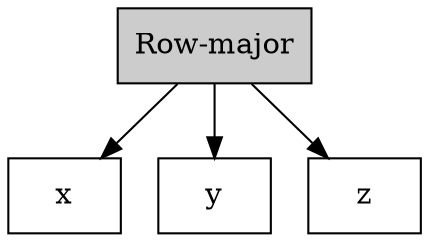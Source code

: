 digraph G {
  node [ shape="rectangle" style="filled" fillcolor="#FFFFFF" ]

  R0 -> x
  R0 -> y
  R0 -> z

  R0 [ label="Row-major" fillcolor="#CCCCCC" ]
}
